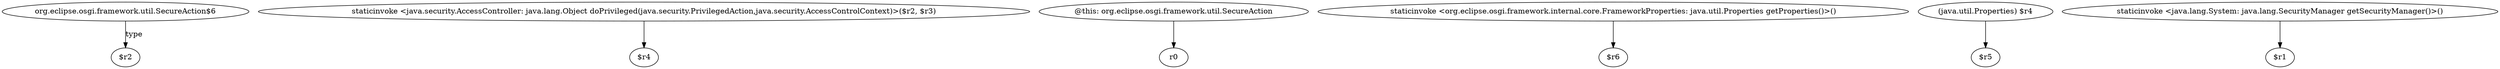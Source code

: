 digraph g {
0[label="org.eclipse.osgi.framework.util.SecureAction$6"]
1[label="$r2"]
0->1[label="type"]
2[label="staticinvoke <java.security.AccessController: java.lang.Object doPrivileged(java.security.PrivilegedAction,java.security.AccessControlContext)>($r2, $r3)"]
3[label="$r4"]
2->3[label=""]
4[label="@this: org.eclipse.osgi.framework.util.SecureAction"]
5[label="r0"]
4->5[label=""]
6[label="staticinvoke <org.eclipse.osgi.framework.internal.core.FrameworkProperties: java.util.Properties getProperties()>()"]
7[label="$r6"]
6->7[label=""]
8[label="(java.util.Properties) $r4"]
9[label="$r5"]
8->9[label=""]
10[label="staticinvoke <java.lang.System: java.lang.SecurityManager getSecurityManager()>()"]
11[label="$r1"]
10->11[label=""]
}
